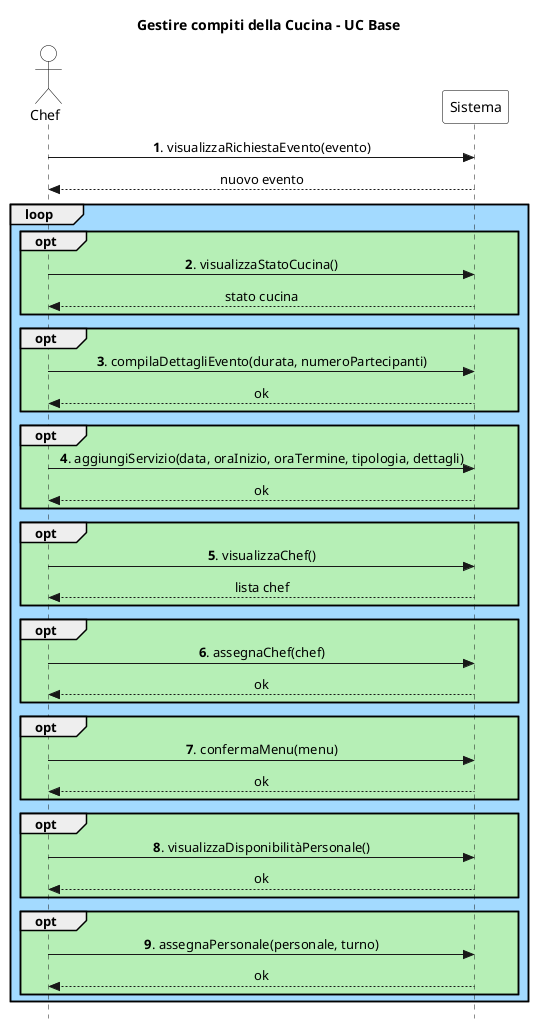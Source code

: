 @startuml
skinparam Style strictuml
skinparam SequenceMessageAlign center

skinparam sequence {
    ActorBorderColor Black
    ActorBackgroundColor White
    ParticipantBorderColor Black
    ParticipantBackgroundColor White
}

actor Chef
participant Sistema

title Gestire compiti della Cucina - UC Base

Chef -> Sistema: **1**. visualizzaRichiestaEvento(evento)
return nuovo evento

loop #a3daff
    opt #b6efb6
        Chef -> Sistema: **2**. visualizzaStatoCucina()
        return stato cucina
    end

    opt #b6efb6
        Chef -> Sistema: **3**. compilaDettagliEvento(durata, numeroPartecipanti)
        return ok
    end

    opt #b6efb6
        Chef -> Sistema: **4**. aggiungiServizio(data, oraInizio, oraTermine, tipologia, dettagli)
        return ok
    end

    opt #b6efb6
        Chef -> Sistema: **5**. visualizzaChef()
        return lista chef
    end

    opt #b6efb6
        Chef -> Sistema: **6**. assegnaChef(chef)
        return ok
    end

    opt #b6efb6
        Chef -> Sistema: **7**. confermaMenu(menu)
        return ok
    end

    opt #b6efb6
        Chef -> Sistema: **8**. visualizzaDisponibilitàPersonale()
        return ok
    end

    opt #b6efb6
        Chef -> Sistema: **9**. assegnaPersonale(personale, turno)
        return ok
    end
end
@enduml
